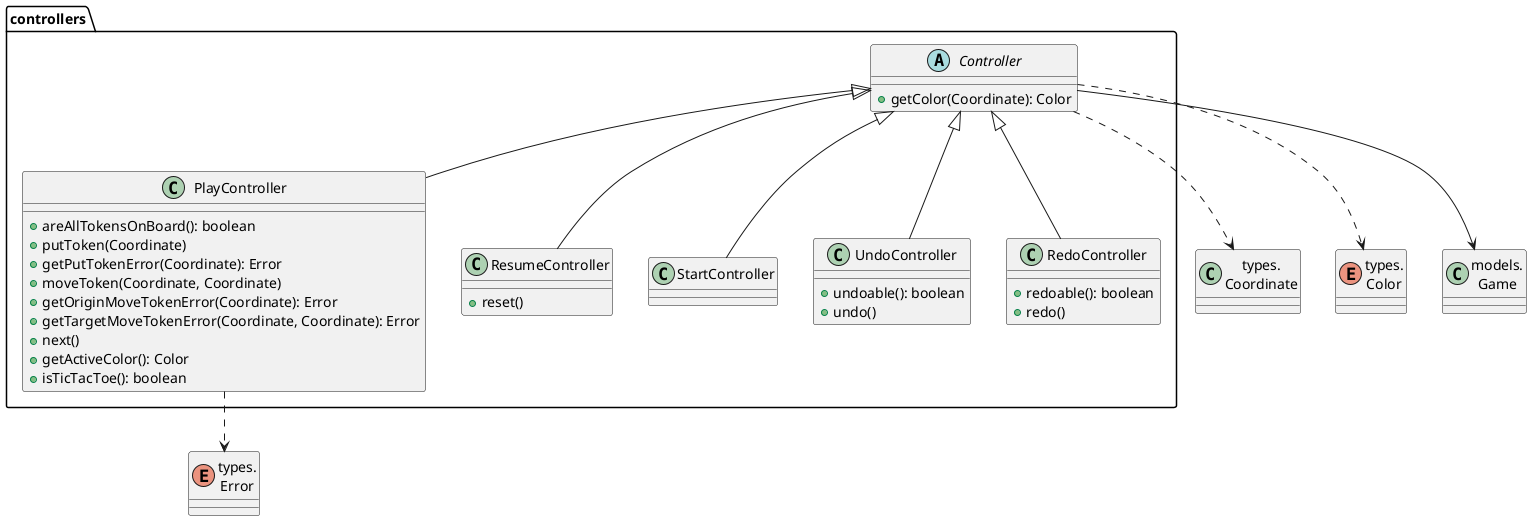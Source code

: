 @startuml packageControllers
class Coordinate as "types.\nCoordinate"
enum Color as "types.\nColor"
enum Error as "types.\nError"
class Game as "models.\nGame"

abstract class  controllers.Controller{
    + getColor(Coordinate): Color
}

class  controllers.PlayController{
    +areAllTokensOnBoard(): boolean
    +putToken(Coordinate)
    +getPutTokenError(Coordinate): Error
    +moveToken(Coordinate, Coordinate)
    +getOriginMoveTokenError(Coordinate): Error
    +getTargetMoveTokenError(Coordinate, Coordinate): Error
    +next()
    +getActiveColor(): Color
    +isTicTacToe(): boolean
}

class  controllers.ResumeController{
    +reset()
}

class  controllers.StartController{

}

class  controllers.UndoController{
    +undoable(): boolean
    +undo()
}

class  controllers.RedoController{
    +redoable(): boolean
    +redo()
}


controllers.Controller <|-- controllers.StartController
controllers.Controller <|-- controllers.PlayController
controllers.Controller <|-- controllers.ResumeController
controllers.Controller <|-- controllers.UndoController
controllers.Controller <|-- controllers.RedoController

controllers.Controller .down.> Coordinate
controllers.Controller --> Game
controllers.Controller ..> Color
controllers.PlayController .down.> Error
@enduml